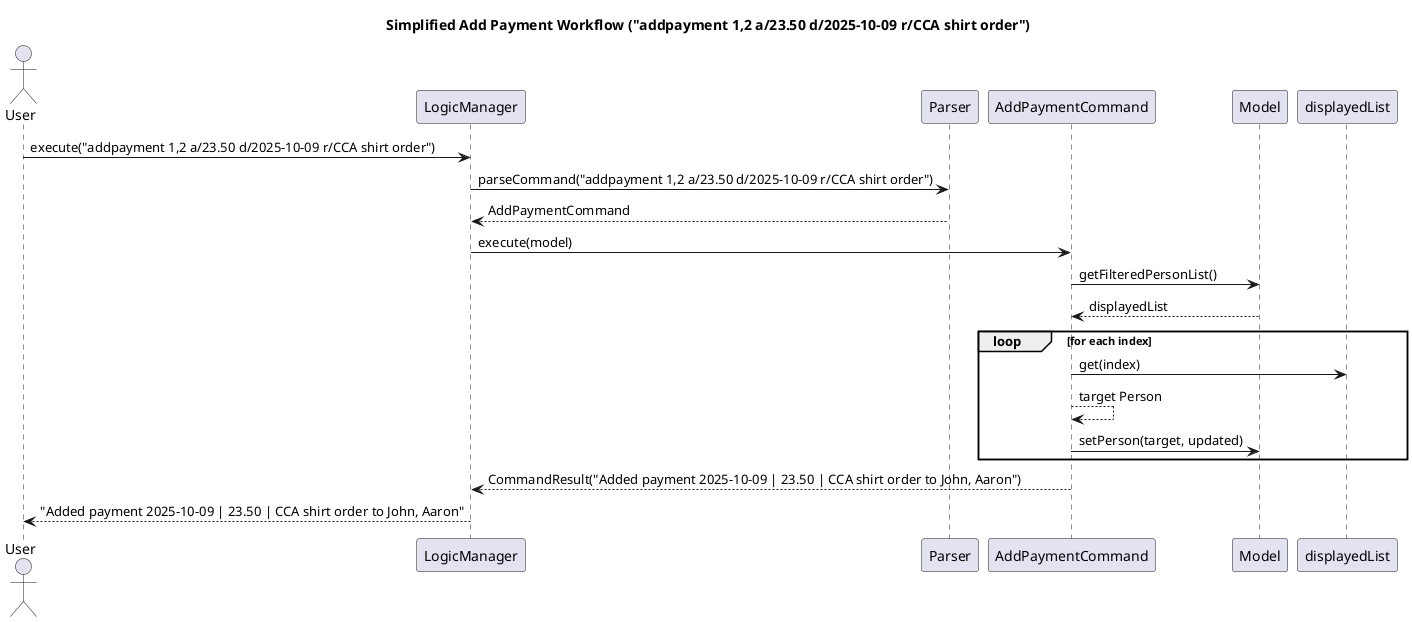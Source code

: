 @startuml
title Simplified Add Payment Workflow ("addpayment 1,2 a/23.50 d/2025-10-09 r/CCA shirt order")

actor User
participant LogicManager
participant Parser
participant AddPaymentCommand
participant Model

User -> LogicManager : execute("addpayment 1,2 a/23.50 d/2025-10-09 r/CCA shirt order")
LogicManager -> Parser : parseCommand("addpayment 1,2 a/23.50 d/2025-10-09 r/CCA shirt order")
Parser --> LogicManager : AddPaymentCommand

LogicManager -> AddPaymentCommand : execute(model)
AddPaymentCommand -> Model : getFilteredPersonList()
AddPaymentCommand <-- Model : displayedList
loop for each index
    AddPaymentCommand -> displayedList : get(index)
    AddPaymentCommand --> AddPaymentCommand : target Person
    AddPaymentCommand -> Model : setPerson(target, updated)
end
AddPaymentCommand --> LogicManager : CommandResult("Added payment 2025-10-09 | 23.50 | CCA shirt order to John, Aaron")
LogicManager --> User : "Added payment 2025-10-09 | 23.50 | CCA shirt order to John, Aaron"

@enduml
